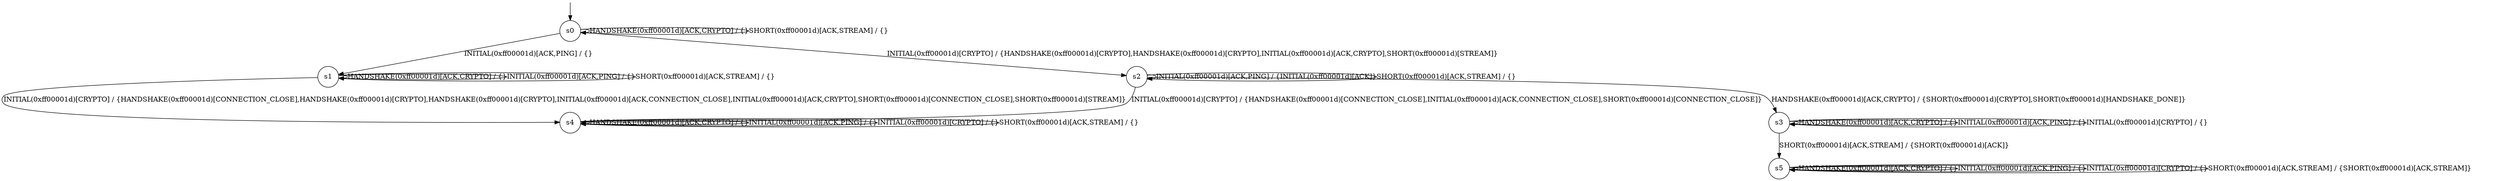 digraph g {

	s0 [shape="circle" label="s0"];
	s1 [shape="circle" label="s1"];
	s2 [shape="circle" label="s2"];
	s3 [shape="circle" label="s3"];
	s4 [shape="circle" label="s4"];
	s5 [shape="circle" label="s5"];
	s0 -> s0 [label="HANDSHAKE(0xff00001d)[ACK,CRYPTO] / {}"];
	s0 -> s1 [label="INITIAL(0xff00001d)[ACK,PING] / {}"];
	s0 -> s2 [label="INITIAL(0xff00001d)[CRYPTO] / {HANDSHAKE(0xff00001d)[CRYPTO],HANDSHAKE(0xff00001d)[CRYPTO],INITIAL(0xff00001d)[ACK,CRYPTO],SHORT(0xff00001d)[STREAM]}"];
	s0 -> s0 [label="SHORT(0xff00001d)[ACK,STREAM] / {}"];
	s1 -> s1 [label="HANDSHAKE(0xff00001d)[ACK,CRYPTO] / {}"];
	s1 -> s1 [label="INITIAL(0xff00001d)[ACK,PING] / {}"];
	s1 -> s4 [label="INITIAL(0xff00001d)[CRYPTO] / {HANDSHAKE(0xff00001d)[CONNECTION_CLOSE],HANDSHAKE(0xff00001d)[CRYPTO],HANDSHAKE(0xff00001d)[CRYPTO],INITIAL(0xff00001d)[ACK,CONNECTION_CLOSE],INITIAL(0xff00001d)[ACK,CRYPTO],SHORT(0xff00001d)[CONNECTION_CLOSE],SHORT(0xff00001d)[STREAM]}"];
	s1 -> s1 [label="SHORT(0xff00001d)[ACK,STREAM] / {}"];
	s2 -> s3 [label="HANDSHAKE(0xff00001d)[ACK,CRYPTO] / {SHORT(0xff00001d)[CRYPTO],SHORT(0xff00001d)[HANDSHAKE_DONE]}"];
	s2 -> s2 [label="INITIAL(0xff00001d)[ACK,PING] / {INITIAL(0xff00001d)[ACK]}"];
	s2 -> s4 [label="INITIAL(0xff00001d)[CRYPTO] / {HANDSHAKE(0xff00001d)[CONNECTION_CLOSE],INITIAL(0xff00001d)[ACK,CONNECTION_CLOSE],SHORT(0xff00001d)[CONNECTION_CLOSE]}"];
	s2 -> s2 [label="SHORT(0xff00001d)[ACK,STREAM] / {}"];
	s3 -> s3 [label="HANDSHAKE(0xff00001d)[ACK,CRYPTO] / {}"];
	s3 -> s3 [label="INITIAL(0xff00001d)[ACK,PING] / {}"];
	s3 -> s3 [label="INITIAL(0xff00001d)[CRYPTO] / {}"];
	s3 -> s5 [label="SHORT(0xff00001d)[ACK,STREAM] / {SHORT(0xff00001d)[ACK]}"];
	s4 -> s4 [label="HANDSHAKE(0xff00001d)[ACK,CRYPTO] / {}"];
	s4 -> s4 [label="INITIAL(0xff00001d)[ACK,PING] / {}"];
	s4 -> s4 [label="INITIAL(0xff00001d)[CRYPTO] / {}"];
	s4 -> s4 [label="SHORT(0xff00001d)[ACK,STREAM] / {}"];
	s5 -> s5 [label="HANDSHAKE(0xff00001d)[ACK,CRYPTO] / {}"];
	s5 -> s5 [label="INITIAL(0xff00001d)[ACK,PING] / {}"];
	s5 -> s5 [label="INITIAL(0xff00001d)[CRYPTO] / {}"];
	s5 -> s5 [label="SHORT(0xff00001d)[ACK,STREAM] / {SHORT(0xff00001d)[ACK,STREAM]}"];

__start0 [label="" shape="none" width="0" height="0"];
__start0 -> s0;

}
